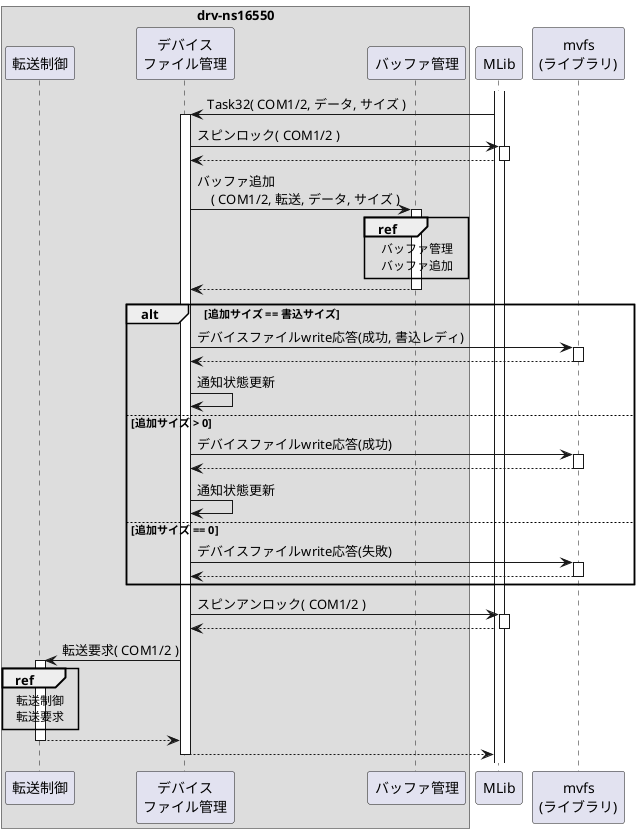 @startuml

box "drv-ns16550"
    participant "転送制御"               as txctrl
    participant "デバイス\nファイル管理" as filemng
    participant "バッファ管理"           as bufmng
end box
participant "MLib"               as mlib
participant "mvfs\n(ライブラリ)" as libmvfs

activate mlib
filemng <- mlib: Task32( COM1/2, データ, サイズ )
activate filemng

filemng -> mlib: スピンロック( COM1/2 )
activate mlib
filemng <-- mlib:
deactivate mlib

filemng -> bufmng: バッファ追加\n    ( COM1/2, 転送, データ, サイズ )
activate bufmng
ref over bufmng
    バッファ管理
    バッファ追加
end ref
filemng <-- bufmng:
deactivate bufmng

alt 追加サイズ == 書込サイズ
    filemng -> libmvfs: デバイスファイルwrite応答(成功, 書込レディ)
    activate libmvfs
    filemng <-- libmvfs:
    deactivate libmvfs

    filemng -> filemng: 通知状態更新

else 追加サイズ > 0
    filemng -> libmvfs: デバイスファイルwrite応答(成功)
    activate libmvfs
    filemng <-- libmvfs:
    deactivate libmvfs

    filemng -> filemng: 通知状態更新

else 追加サイズ == 0
    filemng -> libmvfs: デバイスファイルwrite応答(失敗)
    activate libmvfs
    filemng<-- libmvfs:
    deactivate libmvfs

end alt

filemng -> mlib: スピンアンロック( COM1/2 )
activate mlib
filemng <-- mlib:
deactivate mlib

txctrl <- filemng: 転送要求( COM1/2 )
activate txctrl
ref over txctrl
    転送制御
    転送要求
end ref
txctrl --> filemng:
deactivate txctrl

filemng --> mlib:
deactivate filemng

@enduml
